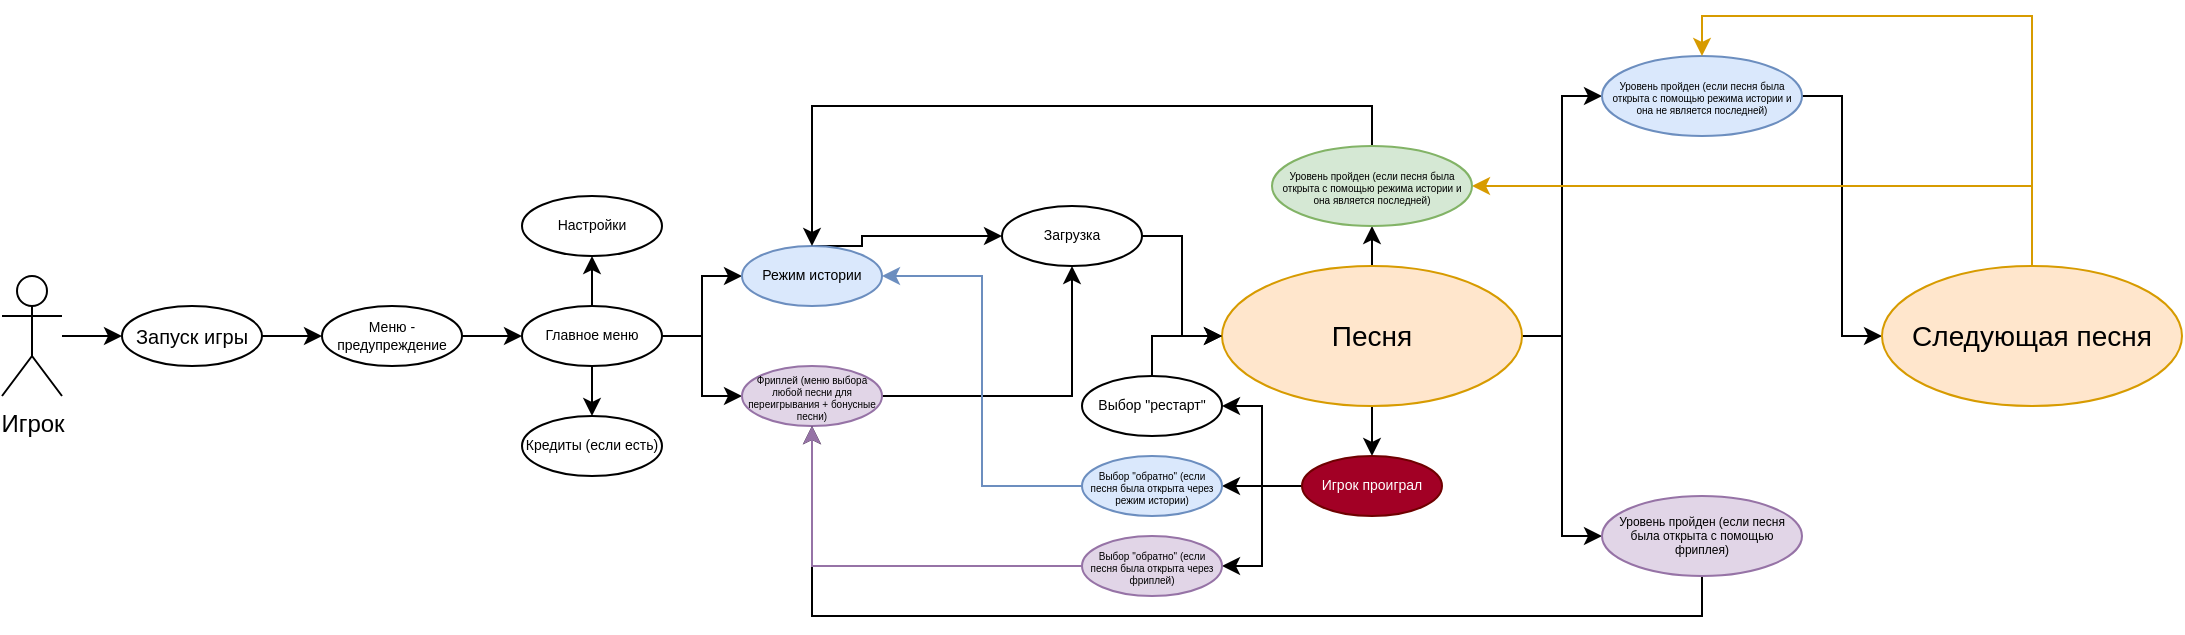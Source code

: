 <mxfile version="24.8.3">
  <diagram name="Страница — 1" id="Feetv1NmW-jW-5myhWX-">
    <mxGraphModel dx="1434" dy="1930" grid="1" gridSize="10" guides="1" tooltips="1" connect="1" arrows="1" fold="1" page="1" pageScale="1" pageWidth="827" pageHeight="1169" math="0" shadow="0">
      <root>
        <mxCell id="0" />
        <mxCell id="1" parent="0" />
        <mxCell id="RBoqL-KpNlwkgGDFapnS-9" style="edgeStyle=orthogonalEdgeStyle;rounded=0;orthogonalLoop=1;jettySize=auto;html=1;entryX=0;entryY=0.5;entryDx=0;entryDy=0;" edge="1" parent="1" source="RBoqL-KpNlwkgGDFapnS-1" target="RBoqL-KpNlwkgGDFapnS-7">
          <mxGeometry relative="1" as="geometry" />
        </mxCell>
        <mxCell id="RBoqL-KpNlwkgGDFapnS-1" value="Игрок" style="shape=umlActor;verticalLabelPosition=bottom;verticalAlign=top;html=1;outlineConnect=0;" vertex="1" parent="1">
          <mxGeometry x="20" y="-190" width="30" height="60" as="geometry" />
        </mxCell>
        <mxCell id="RBoqL-KpNlwkgGDFapnS-11" style="edgeStyle=orthogonalEdgeStyle;rounded=0;orthogonalLoop=1;jettySize=auto;html=1;exitX=1;exitY=0.5;exitDx=0;exitDy=0;entryX=0;entryY=0.5;entryDx=0;entryDy=0;" edge="1" parent="1" source="RBoqL-KpNlwkgGDFapnS-6" target="RBoqL-KpNlwkgGDFapnS-10">
          <mxGeometry relative="1" as="geometry" />
        </mxCell>
        <mxCell id="RBoqL-KpNlwkgGDFapnS-6" value="Меню - предупреждение" style="ellipse;whiteSpace=wrap;html=1;fontSize=7;" vertex="1" parent="1">
          <mxGeometry x="180" y="-175" width="70" height="30" as="geometry" />
        </mxCell>
        <mxCell id="RBoqL-KpNlwkgGDFapnS-8" style="edgeStyle=orthogonalEdgeStyle;rounded=0;orthogonalLoop=1;jettySize=auto;html=1;entryX=0;entryY=0.5;entryDx=0;entryDy=0;" edge="1" parent="1" source="RBoqL-KpNlwkgGDFapnS-7" target="RBoqL-KpNlwkgGDFapnS-6">
          <mxGeometry relative="1" as="geometry" />
        </mxCell>
        <mxCell id="RBoqL-KpNlwkgGDFapnS-7" value="Запуск игры" style="ellipse;whiteSpace=wrap;html=1;fontSize=10;" vertex="1" parent="1">
          <mxGeometry x="80" y="-175" width="70" height="30" as="geometry" />
        </mxCell>
        <mxCell id="RBoqL-KpNlwkgGDFapnS-27" style="edgeStyle=orthogonalEdgeStyle;rounded=0;orthogonalLoop=1;jettySize=auto;html=1;exitX=1;exitY=0.5;exitDx=0;exitDy=0;entryX=0;entryY=0.5;entryDx=0;entryDy=0;" edge="1" parent="1" source="RBoqL-KpNlwkgGDFapnS-10" target="RBoqL-KpNlwkgGDFapnS-12">
          <mxGeometry relative="1" as="geometry" />
        </mxCell>
        <mxCell id="RBoqL-KpNlwkgGDFapnS-28" style="edgeStyle=orthogonalEdgeStyle;rounded=0;orthogonalLoop=1;jettySize=auto;html=1;exitX=1;exitY=0.5;exitDx=0;exitDy=0;entryX=0;entryY=0.5;entryDx=0;entryDy=0;" edge="1" parent="1" source="RBoqL-KpNlwkgGDFapnS-10" target="RBoqL-KpNlwkgGDFapnS-13">
          <mxGeometry relative="1" as="geometry" />
        </mxCell>
        <mxCell id="RBoqL-KpNlwkgGDFapnS-29" style="edgeStyle=orthogonalEdgeStyle;rounded=0;orthogonalLoop=1;jettySize=auto;html=1;exitX=0.5;exitY=0;exitDx=0;exitDy=0;entryX=0.5;entryY=1;entryDx=0;entryDy=0;" edge="1" parent="1" source="RBoqL-KpNlwkgGDFapnS-10" target="RBoqL-KpNlwkgGDFapnS-14">
          <mxGeometry relative="1" as="geometry" />
        </mxCell>
        <mxCell id="RBoqL-KpNlwkgGDFapnS-30" style="edgeStyle=orthogonalEdgeStyle;rounded=0;orthogonalLoop=1;jettySize=auto;html=1;exitX=0.5;exitY=1;exitDx=0;exitDy=0;entryX=0.5;entryY=0;entryDx=0;entryDy=0;" edge="1" parent="1" source="RBoqL-KpNlwkgGDFapnS-10" target="RBoqL-KpNlwkgGDFapnS-15">
          <mxGeometry relative="1" as="geometry" />
        </mxCell>
        <mxCell id="RBoqL-KpNlwkgGDFapnS-10" value="Главное меню" style="ellipse;whiteSpace=wrap;html=1;fontSize=7;" vertex="1" parent="1">
          <mxGeometry x="280" y="-175" width="70" height="30" as="geometry" />
        </mxCell>
        <mxCell id="RBoqL-KpNlwkgGDFapnS-73" style="edgeStyle=orthogonalEdgeStyle;rounded=0;orthogonalLoop=1;jettySize=auto;html=1;exitX=0.5;exitY=0;exitDx=0;exitDy=0;entryX=0;entryY=0.5;entryDx=0;entryDy=0;" edge="1" parent="1" source="RBoqL-KpNlwkgGDFapnS-12" target="RBoqL-KpNlwkgGDFapnS-26">
          <mxGeometry relative="1" as="geometry">
            <Array as="points">
              <mxPoint x="450" y="-205" />
              <mxPoint x="450" y="-210" />
            </Array>
          </mxGeometry>
        </mxCell>
        <mxCell id="RBoqL-KpNlwkgGDFapnS-12" value="Режим истории" style="ellipse;whiteSpace=wrap;html=1;fontSize=7;fillColor=#dae8fc;strokeColor=#6c8ebf;" vertex="1" parent="1">
          <mxGeometry x="390" y="-205" width="70" height="30" as="geometry" />
        </mxCell>
        <mxCell id="RBoqL-KpNlwkgGDFapnS-33" style="edgeStyle=orthogonalEdgeStyle;rounded=0;orthogonalLoop=1;jettySize=auto;html=1;exitX=1;exitY=0.5;exitDx=0;exitDy=0;entryX=0.5;entryY=1;entryDx=0;entryDy=0;" edge="1" parent="1" source="RBoqL-KpNlwkgGDFapnS-13" target="RBoqL-KpNlwkgGDFapnS-26">
          <mxGeometry relative="1" as="geometry" />
        </mxCell>
        <mxCell id="RBoqL-KpNlwkgGDFapnS-13" value="Фриплей (меню выбора любой песни для переигрывания + бонусные песни)" style="ellipse;whiteSpace=wrap;html=1;fontSize=5;fillColor=#e1d5e7;strokeColor=#9673a6;" vertex="1" parent="1">
          <mxGeometry x="390" y="-145" width="70" height="30" as="geometry" />
        </mxCell>
        <mxCell id="RBoqL-KpNlwkgGDFapnS-14" value="Настройки" style="ellipse;whiteSpace=wrap;html=1;fontSize=7;" vertex="1" parent="1">
          <mxGeometry x="280" y="-230" width="70" height="30" as="geometry" />
        </mxCell>
        <mxCell id="RBoqL-KpNlwkgGDFapnS-15" value="Кредиты (если есть)" style="ellipse;whiteSpace=wrap;html=1;fontSize=7;" vertex="1" parent="1">
          <mxGeometry x="280" y="-120" width="70" height="30" as="geometry" />
        </mxCell>
        <mxCell id="RBoqL-KpNlwkgGDFapnS-38" style="edgeStyle=orthogonalEdgeStyle;rounded=0;orthogonalLoop=1;jettySize=auto;html=1;exitX=1;exitY=0.5;exitDx=0;exitDy=0;entryX=0;entryY=0.5;entryDx=0;entryDy=0;" edge="1" parent="1" source="RBoqL-KpNlwkgGDFapnS-25" target="RBoqL-KpNlwkgGDFapnS-35">
          <mxGeometry relative="1" as="geometry" />
        </mxCell>
        <mxCell id="RBoqL-KpNlwkgGDFapnS-39" style="edgeStyle=orthogonalEdgeStyle;rounded=0;orthogonalLoop=1;jettySize=auto;html=1;exitX=1;exitY=0.5;exitDx=0;exitDy=0;entryX=0;entryY=0.5;entryDx=0;entryDy=0;" edge="1" parent="1" source="RBoqL-KpNlwkgGDFapnS-25" target="RBoqL-KpNlwkgGDFapnS-36">
          <mxGeometry relative="1" as="geometry" />
        </mxCell>
        <mxCell id="RBoqL-KpNlwkgGDFapnS-44" style="edgeStyle=orthogonalEdgeStyle;rounded=0;orthogonalLoop=1;jettySize=auto;html=1;exitX=0.5;exitY=0;exitDx=0;exitDy=0;entryX=0.5;entryY=1;entryDx=0;entryDy=0;" edge="1" parent="1" source="RBoqL-KpNlwkgGDFapnS-25" target="RBoqL-KpNlwkgGDFapnS-43">
          <mxGeometry relative="1" as="geometry" />
        </mxCell>
        <mxCell id="RBoqL-KpNlwkgGDFapnS-47" style="edgeStyle=orthogonalEdgeStyle;rounded=0;orthogonalLoop=1;jettySize=auto;html=1;exitX=0.5;exitY=1;exitDx=0;exitDy=0;entryX=0.5;entryY=0;entryDx=0;entryDy=0;" edge="1" parent="1" source="RBoqL-KpNlwkgGDFapnS-25" target="RBoqL-KpNlwkgGDFapnS-46">
          <mxGeometry relative="1" as="geometry" />
        </mxCell>
        <mxCell id="RBoqL-KpNlwkgGDFapnS-25" value="Песня" style="ellipse;whiteSpace=wrap;html=1;fontSize=14;fillColor=#ffe6cc;strokeColor=#d79b00;" vertex="1" parent="1">
          <mxGeometry x="630" y="-195" width="150" height="70" as="geometry" />
        </mxCell>
        <mxCell id="RBoqL-KpNlwkgGDFapnS-32" style="edgeStyle=orthogonalEdgeStyle;rounded=0;orthogonalLoop=1;jettySize=auto;html=1;exitX=1;exitY=0.5;exitDx=0;exitDy=0;entryX=0;entryY=0.5;entryDx=0;entryDy=0;" edge="1" parent="1" source="RBoqL-KpNlwkgGDFapnS-26" target="RBoqL-KpNlwkgGDFapnS-25">
          <mxGeometry relative="1" as="geometry" />
        </mxCell>
        <mxCell id="RBoqL-KpNlwkgGDFapnS-26" value="Загрузка" style="ellipse;whiteSpace=wrap;html=1;fontSize=7;" vertex="1" parent="1">
          <mxGeometry x="520" y="-225" width="70" height="30" as="geometry" />
        </mxCell>
        <mxCell id="RBoqL-KpNlwkgGDFapnS-42" style="edgeStyle=orthogonalEdgeStyle;rounded=0;orthogonalLoop=1;jettySize=auto;html=1;exitX=1;exitY=0.5;exitDx=0;exitDy=0;entryX=0;entryY=0.5;entryDx=0;entryDy=0;" edge="1" parent="1" source="RBoqL-KpNlwkgGDFapnS-35" target="RBoqL-KpNlwkgGDFapnS-41">
          <mxGeometry relative="1" as="geometry" />
        </mxCell>
        <mxCell id="RBoqL-KpNlwkgGDFapnS-35" value="Уровень пройден (если песня была открыта с помощью режима истории и она не является последней)" style="ellipse;whiteSpace=wrap;html=1;fontSize=5;fillColor=#dae8fc;strokeColor=#6c8ebf;" vertex="1" parent="1">
          <mxGeometry x="820" y="-300" width="100" height="40" as="geometry" />
        </mxCell>
        <mxCell id="RBoqL-KpNlwkgGDFapnS-37" style="edgeStyle=orthogonalEdgeStyle;rounded=0;orthogonalLoop=1;jettySize=auto;html=1;exitX=0.5;exitY=1;exitDx=0;exitDy=0;entryX=0.5;entryY=1;entryDx=0;entryDy=0;" edge="1" parent="1" source="RBoqL-KpNlwkgGDFapnS-36" target="RBoqL-KpNlwkgGDFapnS-13">
          <mxGeometry relative="1" as="geometry" />
        </mxCell>
        <mxCell id="RBoqL-KpNlwkgGDFapnS-36" value="Уровень пройден (если песня была открыта с помощью фриплея)" style="ellipse;whiteSpace=wrap;html=1;fontSize=6;fillColor=#e1d5e7;strokeColor=#9673a6;" vertex="1" parent="1">
          <mxGeometry x="820" y="-80" width="100" height="40" as="geometry" />
        </mxCell>
        <mxCell id="RBoqL-KpNlwkgGDFapnS-66" style="edgeStyle=orthogonalEdgeStyle;rounded=0;orthogonalLoop=1;jettySize=auto;html=1;exitX=0.5;exitY=0;exitDx=0;exitDy=0;entryX=0.5;entryY=0;entryDx=0;entryDy=0;fillColor=#ffe6cc;strokeColor=#d79b00;" edge="1" parent="1" source="RBoqL-KpNlwkgGDFapnS-41" target="RBoqL-KpNlwkgGDFapnS-35">
          <mxGeometry relative="1" as="geometry" />
        </mxCell>
        <mxCell id="RBoqL-KpNlwkgGDFapnS-67" style="edgeStyle=orthogonalEdgeStyle;rounded=0;orthogonalLoop=1;jettySize=auto;html=1;exitX=0.5;exitY=0;exitDx=0;exitDy=0;entryX=1;entryY=0.5;entryDx=0;entryDy=0;fontColor=default;labelBorderColor=none;labelBackgroundColor=default;strokeColor=#d79b00;fillColor=#ffe6cc;" edge="1" parent="1" source="RBoqL-KpNlwkgGDFapnS-41" target="RBoqL-KpNlwkgGDFapnS-43">
          <mxGeometry relative="1" as="geometry" />
        </mxCell>
        <mxCell id="RBoqL-KpNlwkgGDFapnS-41" value="Следующая песня" style="ellipse;whiteSpace=wrap;html=1;fontSize=14;fillColor=#ffe6cc;strokeColor=#d79b00;" vertex="1" parent="1">
          <mxGeometry x="960" y="-195" width="150" height="70" as="geometry" />
        </mxCell>
        <mxCell id="RBoqL-KpNlwkgGDFapnS-76" style="edgeStyle=orthogonalEdgeStyle;rounded=0;orthogonalLoop=1;jettySize=auto;html=1;exitX=0.5;exitY=0;exitDx=0;exitDy=0;entryX=0.5;entryY=0;entryDx=0;entryDy=0;" edge="1" parent="1" source="RBoqL-KpNlwkgGDFapnS-43" target="RBoqL-KpNlwkgGDFapnS-12">
          <mxGeometry relative="1" as="geometry" />
        </mxCell>
        <mxCell id="RBoqL-KpNlwkgGDFapnS-43" value="Уровень пройден (если песня была открыта с помощью режима истории и она является последней)" style="ellipse;whiteSpace=wrap;html=1;fontSize=5;fillColor=#d5e8d4;strokeColor=#82b366;" vertex="1" parent="1">
          <mxGeometry x="655" y="-255" width="100" height="40" as="geometry" />
        </mxCell>
        <mxCell id="RBoqL-KpNlwkgGDFapnS-52" style="edgeStyle=orthogonalEdgeStyle;rounded=0;orthogonalLoop=1;jettySize=auto;html=1;exitX=0;exitY=0.5;exitDx=0;exitDy=0;entryX=1;entryY=0.5;entryDx=0;entryDy=0;" edge="1" parent="1" source="RBoqL-KpNlwkgGDFapnS-46" target="RBoqL-KpNlwkgGDFapnS-48">
          <mxGeometry relative="1" as="geometry" />
        </mxCell>
        <mxCell id="RBoqL-KpNlwkgGDFapnS-54" style="edgeStyle=orthogonalEdgeStyle;rounded=0;orthogonalLoop=1;jettySize=auto;html=1;exitX=0;exitY=0.5;exitDx=0;exitDy=0;entryX=1;entryY=0.5;entryDx=0;entryDy=0;" edge="1" parent="1" source="RBoqL-KpNlwkgGDFapnS-46" target="RBoqL-KpNlwkgGDFapnS-53">
          <mxGeometry relative="1" as="geometry" />
        </mxCell>
        <mxCell id="RBoqL-KpNlwkgGDFapnS-59" style="edgeStyle=orthogonalEdgeStyle;rounded=0;orthogonalLoop=1;jettySize=auto;html=1;exitX=0;exitY=0.5;exitDx=0;exitDy=0;entryX=1;entryY=0.5;entryDx=0;entryDy=0;" edge="1" parent="1" source="RBoqL-KpNlwkgGDFapnS-46" target="RBoqL-KpNlwkgGDFapnS-58">
          <mxGeometry relative="1" as="geometry" />
        </mxCell>
        <mxCell id="RBoqL-KpNlwkgGDFapnS-46" value="Игрок проиграл" style="ellipse;whiteSpace=wrap;html=1;fontSize=7;fillColor=#a20025;fontColor=#ffffff;strokeColor=#6F0000;" vertex="1" parent="1">
          <mxGeometry x="670" y="-100" width="70" height="30" as="geometry" />
        </mxCell>
        <mxCell id="RBoqL-KpNlwkgGDFapnS-56" style="edgeStyle=orthogonalEdgeStyle;rounded=0;orthogonalLoop=1;jettySize=auto;html=1;exitX=0.5;exitY=0;exitDx=0;exitDy=0;entryX=0;entryY=0.5;entryDx=0;entryDy=0;" edge="1" parent="1" source="RBoqL-KpNlwkgGDFapnS-48" target="RBoqL-KpNlwkgGDFapnS-25">
          <mxGeometry relative="1" as="geometry" />
        </mxCell>
        <mxCell id="RBoqL-KpNlwkgGDFapnS-48" value="Выбор &quot;рестарт&quot;" style="ellipse;whiteSpace=wrap;html=1;fontSize=7;" vertex="1" parent="1">
          <mxGeometry x="560" y="-140" width="70" height="30" as="geometry" />
        </mxCell>
        <mxCell id="RBoqL-KpNlwkgGDFapnS-71" style="edgeStyle=orthogonalEdgeStyle;rounded=0;orthogonalLoop=1;jettySize=auto;html=1;exitX=0;exitY=0.5;exitDx=0;exitDy=0;entryX=0.5;entryY=1;entryDx=0;entryDy=0;fillColor=#e1d5e7;strokeColor=#9673a6;" edge="1" parent="1" source="RBoqL-KpNlwkgGDFapnS-53" target="RBoqL-KpNlwkgGDFapnS-13">
          <mxGeometry relative="1" as="geometry" />
        </mxCell>
        <mxCell id="RBoqL-KpNlwkgGDFapnS-53" value="Выбор &quot;обратно&quot; (если песня была открыта через фриплей)" style="ellipse;whiteSpace=wrap;html=1;fontSize=5;fillColor=#e1d5e7;strokeColor=#9673a6;" vertex="1" parent="1">
          <mxGeometry x="560" y="-60" width="70" height="30" as="geometry" />
        </mxCell>
        <mxCell id="RBoqL-KpNlwkgGDFapnS-68" style="edgeStyle=orthogonalEdgeStyle;rounded=0;orthogonalLoop=1;jettySize=auto;html=1;exitX=0;exitY=0.5;exitDx=0;exitDy=0;entryX=1;entryY=0.5;entryDx=0;entryDy=0;fillColor=#dae8fc;strokeColor=#6c8ebf;" edge="1" parent="1" source="RBoqL-KpNlwkgGDFapnS-58" target="RBoqL-KpNlwkgGDFapnS-12">
          <mxGeometry relative="1" as="geometry" />
        </mxCell>
        <mxCell id="RBoqL-KpNlwkgGDFapnS-58" value="Выбор &quot;обратно&quot; (если песня была открыта через режим истории)" style="ellipse;whiteSpace=wrap;html=1;fontSize=5;fillColor=#dae8fc;strokeColor=#6c8ebf;" vertex="1" parent="1">
          <mxGeometry x="560" y="-100" width="70" height="30" as="geometry" />
        </mxCell>
      </root>
    </mxGraphModel>
  </diagram>
</mxfile>
